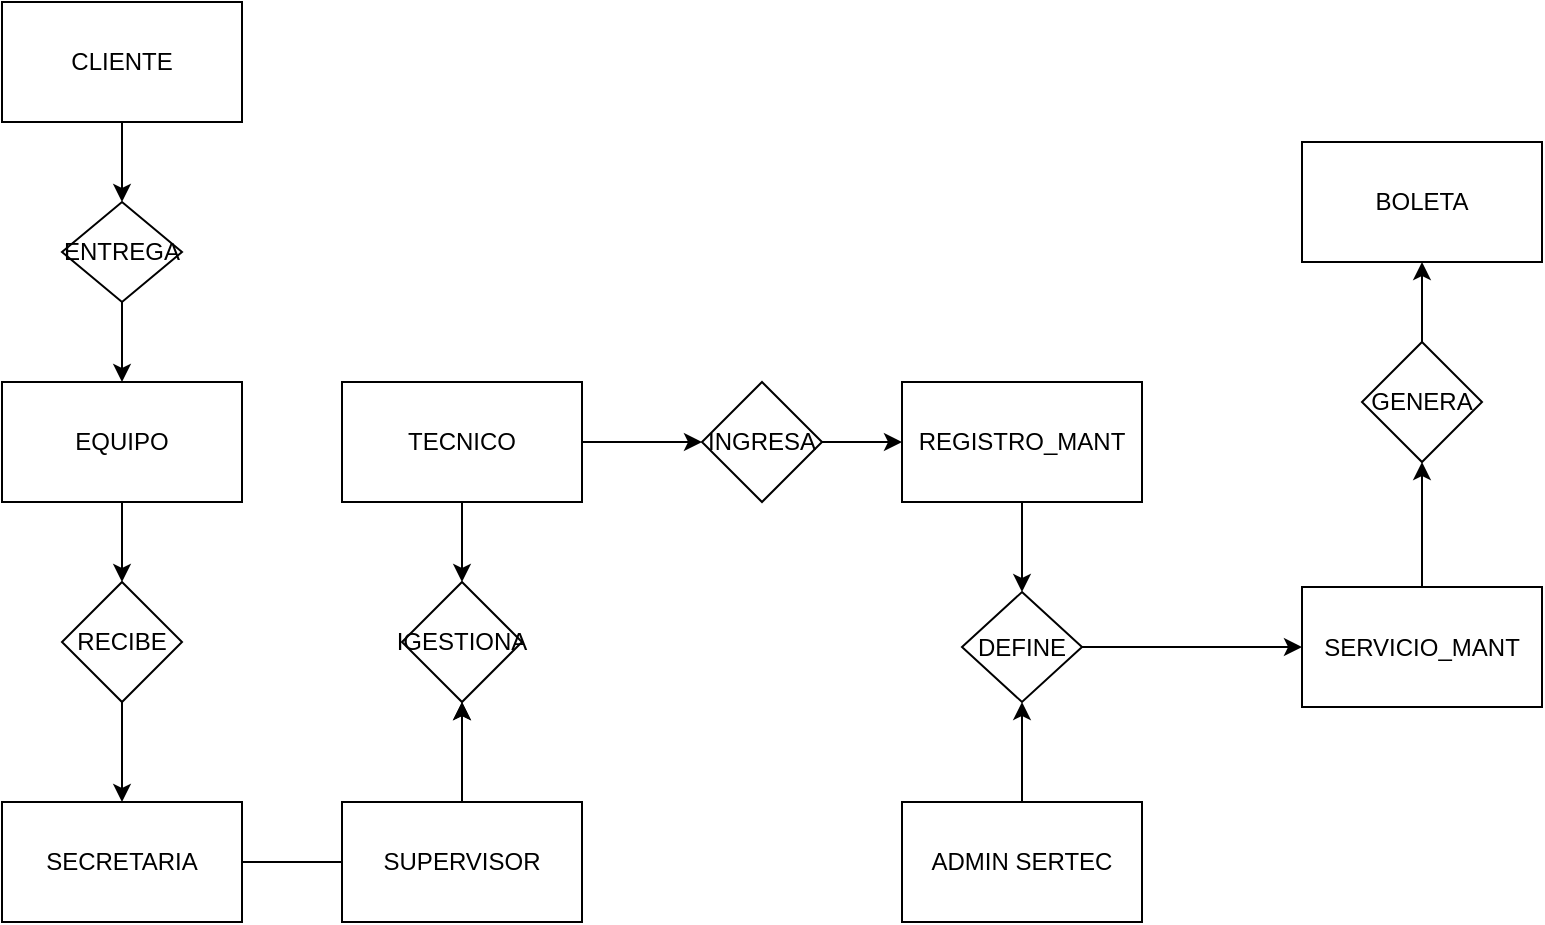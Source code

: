 <mxfile version="14.6.11" type="github"><diagram id="kMZkHYlWmd_UYoEILPMd" name="Page-1"><mxGraphModel dx="994" dy="492" grid="1" gridSize="10" guides="1" tooltips="1" connect="1" arrows="1" fold="1" page="1" pageScale="1" pageWidth="850" pageHeight="1100" math="0" shadow="0"><root><mxCell id="0"/><mxCell id="1" parent="0"/><mxCell id="OTdPNnxw77wcamxl6vRh-13" value="" style="edgeStyle=orthogonalEdgeStyle;rounded=0;orthogonalLoop=1;jettySize=auto;html=1;" parent="1" source="OTdPNnxw77wcamxl6vRh-1" target="OTdPNnxw77wcamxl6vRh-12" edge="1"><mxGeometry relative="1" as="geometry"/></mxCell><mxCell id="OTdPNnxw77wcamxl6vRh-1" value="CLIENTE" style="rounded=0;whiteSpace=wrap;html=1;" parent="1" vertex="1"><mxGeometry x="30" y="20" width="120" height="60" as="geometry"/></mxCell><mxCell id="OTdPNnxw77wcamxl6vRh-16" value="" style="edgeStyle=orthogonalEdgeStyle;rounded=0;orthogonalLoop=1;jettySize=auto;html=1;" parent="1" source="OTdPNnxw77wcamxl6vRh-2" target="OTdPNnxw77wcamxl6vRh-15" edge="1"><mxGeometry relative="1" as="geometry"/></mxCell><mxCell id="OTdPNnxw77wcamxl6vRh-2" value="EQUIPO" style="rounded=0;whiteSpace=wrap;html=1;" parent="1" vertex="1"><mxGeometry x="30" y="210" width="120" height="60" as="geometry"/></mxCell><mxCell id="OTdPNnxw77wcamxl6vRh-20" value="" style="edgeStyle=orthogonalEdgeStyle;rounded=0;orthogonalLoop=1;jettySize=auto;html=1;startArrow=none;" parent="1" source="OTdPNnxw77wcamxl6vRh-5" target="OTdPNnxw77wcamxl6vRh-19" edge="1"><mxGeometry relative="1" as="geometry"/></mxCell><mxCell id="OTdPNnxw77wcamxl6vRh-3" value="SECRETARIA" style="rounded=0;whiteSpace=wrap;html=1;" parent="1" vertex="1"><mxGeometry x="30" y="420" width="120" height="60" as="geometry"/></mxCell><mxCell id="OTdPNnxw77wcamxl6vRh-21" value="" style="edgeStyle=orthogonalEdgeStyle;rounded=0;orthogonalLoop=1;jettySize=auto;html=1;" parent="1" source="OTdPNnxw77wcamxl6vRh-4" target="OTdPNnxw77wcamxl6vRh-19" edge="1"><mxGeometry relative="1" as="geometry"/></mxCell><mxCell id="OTdPNnxw77wcamxl6vRh-25" value="" style="edgeStyle=orthogonalEdgeStyle;rounded=0;orthogonalLoop=1;jettySize=auto;html=1;" parent="1" source="OTdPNnxw77wcamxl6vRh-4" target="OTdPNnxw77wcamxl6vRh-24" edge="1"><mxGeometry relative="1" as="geometry"/></mxCell><mxCell id="OTdPNnxw77wcamxl6vRh-4" value="TECNICO" style="rounded=0;whiteSpace=wrap;html=1;" parent="1" vertex="1"><mxGeometry x="200" y="210" width="120" height="60" as="geometry"/></mxCell><mxCell id="OTdPNnxw77wcamxl6vRh-22" value="" style="edgeStyle=orthogonalEdgeStyle;rounded=0;orthogonalLoop=1;jettySize=auto;html=1;" parent="1" source="OTdPNnxw77wcamxl6vRh-5" target="OTdPNnxw77wcamxl6vRh-19" edge="1"><mxGeometry relative="1" as="geometry"/></mxCell><mxCell id="OTdPNnxw77wcamxl6vRh-6" value="BOLETA" style="rounded=0;whiteSpace=wrap;html=1;" parent="1" vertex="1"><mxGeometry x="680" y="90" width="120" height="60" as="geometry"/></mxCell><mxCell id="OTdPNnxw77wcamxl6vRh-33" value="" style="edgeStyle=orthogonalEdgeStyle;rounded=0;orthogonalLoop=1;jettySize=auto;html=1;" parent="1" source="OTdPNnxw77wcamxl6vRh-7" target="OTdPNnxw77wcamxl6vRh-32" edge="1"><mxGeometry relative="1" as="geometry"/></mxCell><mxCell id="OTdPNnxw77wcamxl6vRh-7" value="SERVICIO_MANT" style="rounded=0;whiteSpace=wrap;html=1;" parent="1" vertex="1"><mxGeometry x="680" y="312.5" width="120" height="60" as="geometry"/></mxCell><mxCell id="OTdPNnxw77wcamxl6vRh-29" value="" style="edgeStyle=orthogonalEdgeStyle;rounded=0;orthogonalLoop=1;jettySize=auto;html=1;" parent="1" source="OTdPNnxw77wcamxl6vRh-8" target="OTdPNnxw77wcamxl6vRh-23" edge="1"><mxGeometry relative="1" as="geometry"/></mxCell><mxCell id="OTdPNnxw77wcamxl6vRh-8" value="REGISTRO_MANT" style="rounded=0;whiteSpace=wrap;html=1;" parent="1" vertex="1"><mxGeometry x="480" y="210" width="120" height="60" as="geometry"/></mxCell><mxCell id="qzbsBhoDfitNxYE--GJj-2" value="" style="edgeStyle=orthogonalEdgeStyle;rounded=0;orthogonalLoop=1;jettySize=auto;html=1;" edge="1" parent="1" source="OTdPNnxw77wcamxl6vRh-12" target="OTdPNnxw77wcamxl6vRh-2"><mxGeometry relative="1" as="geometry"/></mxCell><mxCell id="OTdPNnxw77wcamxl6vRh-12" value="ENTREGA" style="rhombus;whiteSpace=wrap;html=1;" parent="1" vertex="1"><mxGeometry x="60" y="120" width="60" height="50" as="geometry"/></mxCell><mxCell id="OTdPNnxw77wcamxl6vRh-17" value="" style="edgeStyle=orthogonalEdgeStyle;rounded=0;orthogonalLoop=1;jettySize=auto;html=1;" parent="1" source="OTdPNnxw77wcamxl6vRh-15" target="OTdPNnxw77wcamxl6vRh-3" edge="1"><mxGeometry relative="1" as="geometry"/></mxCell><mxCell id="OTdPNnxw77wcamxl6vRh-15" value="RECIBE" style="rhombus;whiteSpace=wrap;html=1;" parent="1" vertex="1"><mxGeometry x="60" y="310" width="60" height="60" as="geometry"/></mxCell><mxCell id="OTdPNnxw77wcamxl6vRh-27" value="" style="edgeStyle=orthogonalEdgeStyle;rounded=0;orthogonalLoop=1;jettySize=auto;html=1;" parent="1" source="OTdPNnxw77wcamxl6vRh-18" target="OTdPNnxw77wcamxl6vRh-23" edge="1"><mxGeometry relative="1" as="geometry"/></mxCell><mxCell id="OTdPNnxw77wcamxl6vRh-18" value="ADMIN SERTEC" style="rounded=0;whiteSpace=wrap;html=1;" parent="1" vertex="1"><mxGeometry x="480" y="420" width="120" height="60" as="geometry"/></mxCell><mxCell id="OTdPNnxw77wcamxl6vRh-19" value="IGESTIONA" style="rhombus;whiteSpace=wrap;html=1;" parent="1" vertex="1"><mxGeometry x="230" y="310" width="60" height="60" as="geometry"/></mxCell><mxCell id="OTdPNnxw77wcamxl6vRh-30" value="" style="edgeStyle=orthogonalEdgeStyle;rounded=0;orthogonalLoop=1;jettySize=auto;html=1;" parent="1" source="OTdPNnxw77wcamxl6vRh-23" target="OTdPNnxw77wcamxl6vRh-7" edge="1"><mxGeometry relative="1" as="geometry"/></mxCell><mxCell id="OTdPNnxw77wcamxl6vRh-23" value="DEFINE" style="rhombus;whiteSpace=wrap;html=1;" parent="1" vertex="1"><mxGeometry x="510" y="315" width="60" height="55" as="geometry"/></mxCell><mxCell id="OTdPNnxw77wcamxl6vRh-26" value="" style="edgeStyle=orthogonalEdgeStyle;rounded=0;orthogonalLoop=1;jettySize=auto;html=1;" parent="1" source="OTdPNnxw77wcamxl6vRh-24" target="OTdPNnxw77wcamxl6vRh-8" edge="1"><mxGeometry relative="1" as="geometry"/></mxCell><mxCell id="OTdPNnxw77wcamxl6vRh-24" value="INGRESA" style="rhombus;whiteSpace=wrap;html=1;" parent="1" vertex="1"><mxGeometry x="380" y="210" width="60" height="60" as="geometry"/></mxCell><mxCell id="OTdPNnxw77wcamxl6vRh-34" value="" style="edgeStyle=orthogonalEdgeStyle;rounded=0;orthogonalLoop=1;jettySize=auto;html=1;" parent="1" source="OTdPNnxw77wcamxl6vRh-32" target="OTdPNnxw77wcamxl6vRh-6" edge="1"><mxGeometry relative="1" as="geometry"/></mxCell><mxCell id="OTdPNnxw77wcamxl6vRh-32" value="GENERA" style="rhombus;whiteSpace=wrap;html=1;" parent="1" vertex="1"><mxGeometry x="710" y="190" width="60" height="60" as="geometry"/></mxCell><mxCell id="OTdPNnxw77wcamxl6vRh-5" value="SUPERVISOR" style="rounded=0;whiteSpace=wrap;html=1;" parent="1" vertex="1"><mxGeometry x="200" y="420" width="120" height="60" as="geometry"/></mxCell><mxCell id="qzbsBhoDfitNxYE--GJj-1" value="" style="edgeStyle=orthogonalEdgeStyle;rounded=0;orthogonalLoop=1;jettySize=auto;html=1;endArrow=none;" edge="1" parent="1" source="OTdPNnxw77wcamxl6vRh-3" target="OTdPNnxw77wcamxl6vRh-5"><mxGeometry relative="1" as="geometry"><mxPoint x="150" y="450" as="sourcePoint"/><mxPoint x="240" y="320" as="targetPoint"/></mxGeometry></mxCell></root></mxGraphModel></diagram></mxfile>